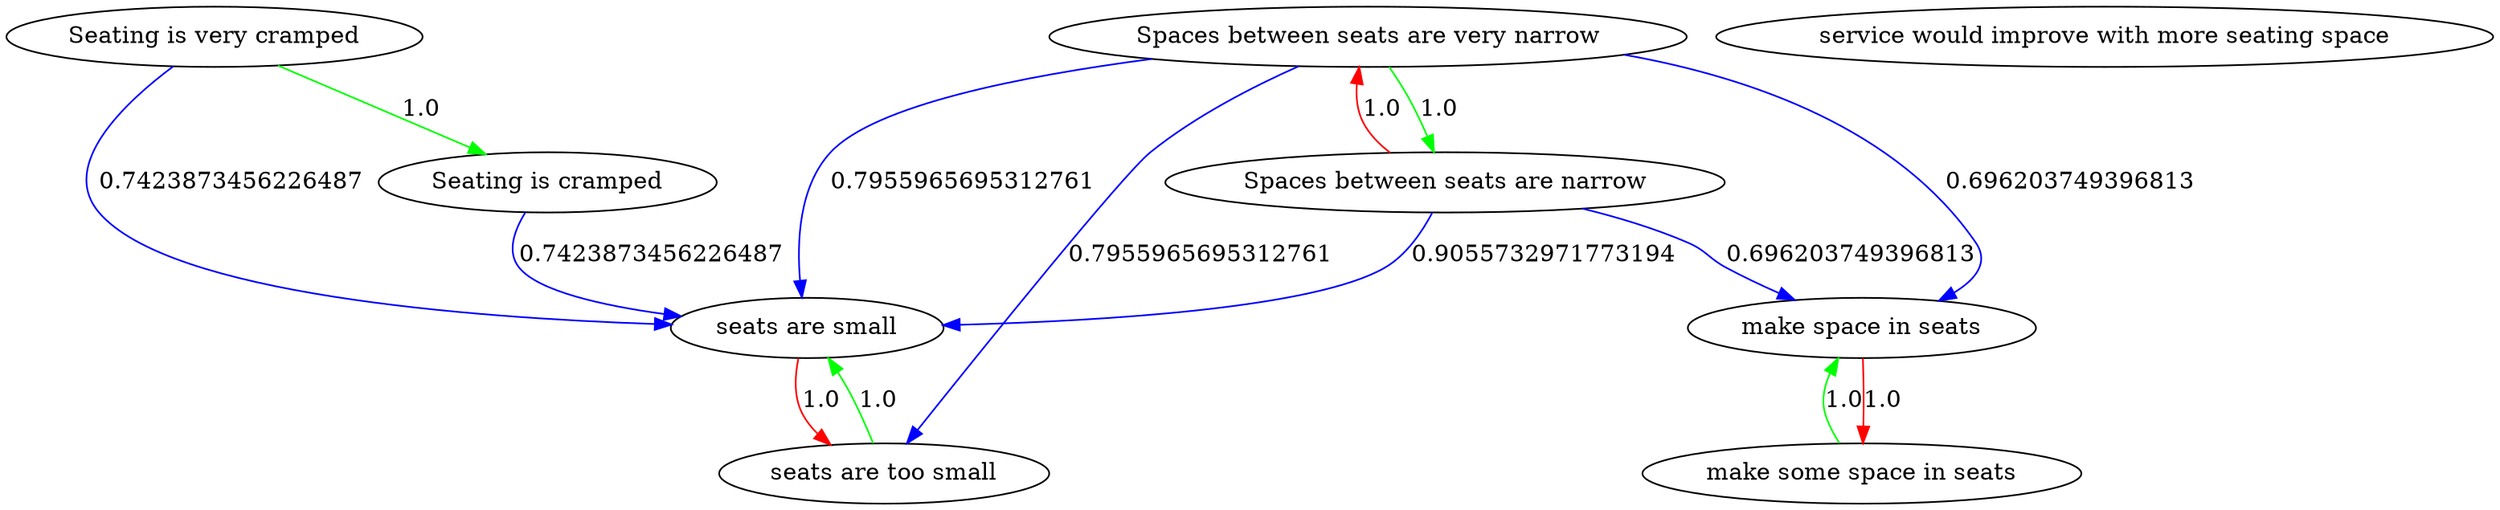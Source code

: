 digraph rawGraph {
"Seating is very cramped";"Seating is cramped";"Spaces between seats are very narrow";"Spaces between seats are narrow";"make some space in seats";"make space in seats";"seats are too small";"seats are small";"service would improve with more seating space";"Seating is very cramped" -> "Seating is cramped" [label=1.0] [color=green]
"Spaces between seats are very narrow" -> "Spaces between seats are narrow" [label=1.0] [color=green]
"Spaces between seats are narrow" -> "Spaces between seats are very narrow" [label=1.0] [color=red]
"make some space in seats" -> "make space in seats" [label=1.0] [color=green]
"make space in seats" -> "make some space in seats" [label=1.0] [color=red]
"Spaces between seats are narrow" -> "make space in seats" [label=0.696203749396813] [color=blue]
"Spaces between seats are very narrow" -> "make space in seats" [label=0.696203749396813] [color=blue]
"seats are too small" -> "seats are small" [label=1.0] [color=green]
"seats are small" -> "seats are too small" [label=1.0] [color=red]
"Spaces between seats are narrow" -> "seats are small" [label=0.9055732971773194] [color=blue]
"Spaces between seats are very narrow" -> "seats are too small" [label=0.7955965695312761] [color=blue]
"Seating is cramped" -> "seats are small" [label=0.7423873456226487] [color=blue]
"Spaces between seats are very narrow" -> "seats are small" [label=0.7955965695312761] [color=blue]
"Seating is very cramped" -> "seats are small" [label=0.7423873456226487] [color=blue]
}